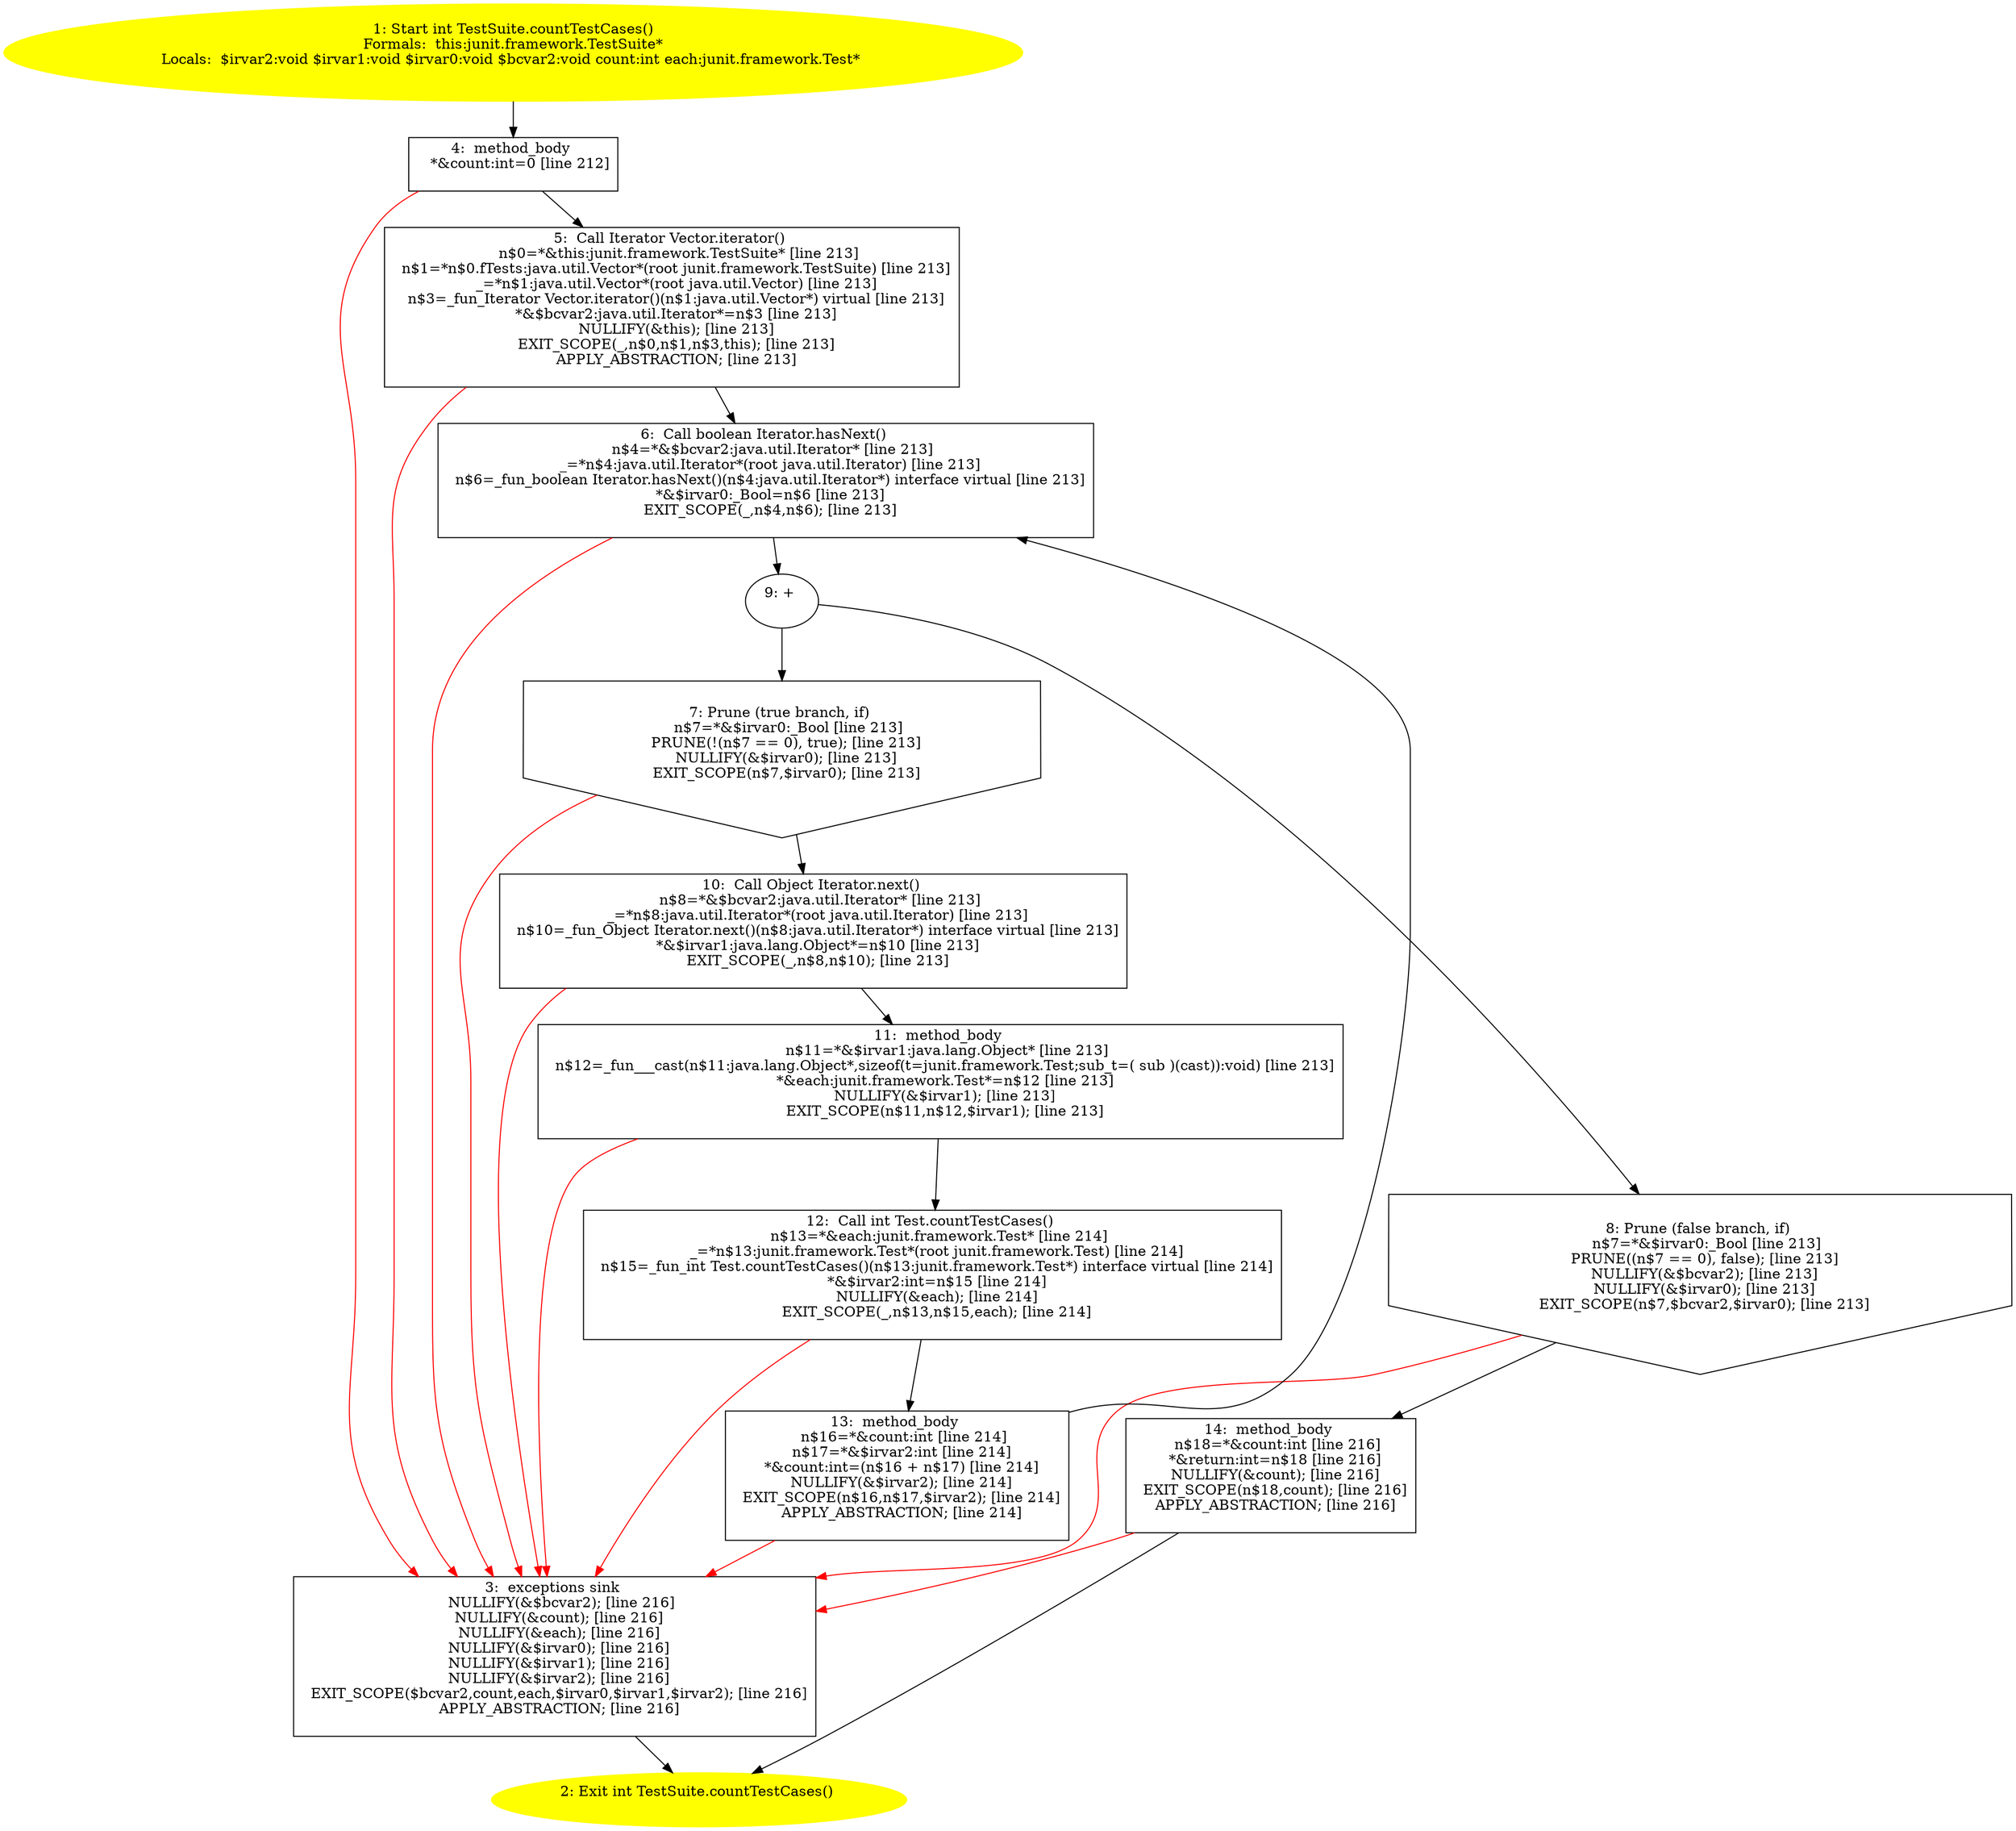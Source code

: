 /* @generated */
digraph cfg {
"junit.framework.TestSuite.countTestCases():int.effc1a91e79edc9635dc63388bf55ffd_1" [label="1: Start int TestSuite.countTestCases()\nFormals:  this:junit.framework.TestSuite*\nLocals:  $irvar2:void $irvar1:void $irvar0:void $bcvar2:void count:int each:junit.framework.Test* \n  " color=yellow style=filled]
	

	 "junit.framework.TestSuite.countTestCases():int.effc1a91e79edc9635dc63388bf55ffd_1" -> "junit.framework.TestSuite.countTestCases():int.effc1a91e79edc9635dc63388bf55ffd_4" ;
"junit.framework.TestSuite.countTestCases():int.effc1a91e79edc9635dc63388bf55ffd_2" [label="2: Exit int TestSuite.countTestCases() \n  " color=yellow style=filled]
	

"junit.framework.TestSuite.countTestCases():int.effc1a91e79edc9635dc63388bf55ffd_3" [label="3:  exceptions sink \n   NULLIFY(&$bcvar2); [line 216]\n  NULLIFY(&count); [line 216]\n  NULLIFY(&each); [line 216]\n  NULLIFY(&$irvar0); [line 216]\n  NULLIFY(&$irvar1); [line 216]\n  NULLIFY(&$irvar2); [line 216]\n  EXIT_SCOPE($bcvar2,count,each,$irvar0,$irvar1,$irvar2); [line 216]\n  APPLY_ABSTRACTION; [line 216]\n " shape="box"]
	

	 "junit.framework.TestSuite.countTestCases():int.effc1a91e79edc9635dc63388bf55ffd_3" -> "junit.framework.TestSuite.countTestCases():int.effc1a91e79edc9635dc63388bf55ffd_2" ;
"junit.framework.TestSuite.countTestCases():int.effc1a91e79edc9635dc63388bf55ffd_4" [label="4:  method_body \n   *&count:int=0 [line 212]\n " shape="box"]
	

	 "junit.framework.TestSuite.countTestCases():int.effc1a91e79edc9635dc63388bf55ffd_4" -> "junit.framework.TestSuite.countTestCases():int.effc1a91e79edc9635dc63388bf55ffd_5" ;
	 "junit.framework.TestSuite.countTestCases():int.effc1a91e79edc9635dc63388bf55ffd_4" -> "junit.framework.TestSuite.countTestCases():int.effc1a91e79edc9635dc63388bf55ffd_3" [color="red" ];
"junit.framework.TestSuite.countTestCases():int.effc1a91e79edc9635dc63388bf55ffd_5" [label="5:  Call Iterator Vector.iterator() \n   n$0=*&this:junit.framework.TestSuite* [line 213]\n  n$1=*n$0.fTests:java.util.Vector*(root junit.framework.TestSuite) [line 213]\n  _=*n$1:java.util.Vector*(root java.util.Vector) [line 213]\n  n$3=_fun_Iterator Vector.iterator()(n$1:java.util.Vector*) virtual [line 213]\n  *&$bcvar2:java.util.Iterator*=n$3 [line 213]\n  NULLIFY(&this); [line 213]\n  EXIT_SCOPE(_,n$0,n$1,n$3,this); [line 213]\n  APPLY_ABSTRACTION; [line 213]\n " shape="box"]
	

	 "junit.framework.TestSuite.countTestCases():int.effc1a91e79edc9635dc63388bf55ffd_5" -> "junit.framework.TestSuite.countTestCases():int.effc1a91e79edc9635dc63388bf55ffd_6" ;
	 "junit.framework.TestSuite.countTestCases():int.effc1a91e79edc9635dc63388bf55ffd_5" -> "junit.framework.TestSuite.countTestCases():int.effc1a91e79edc9635dc63388bf55ffd_3" [color="red" ];
"junit.framework.TestSuite.countTestCases():int.effc1a91e79edc9635dc63388bf55ffd_6" [label="6:  Call boolean Iterator.hasNext() \n   n$4=*&$bcvar2:java.util.Iterator* [line 213]\n  _=*n$4:java.util.Iterator*(root java.util.Iterator) [line 213]\n  n$6=_fun_boolean Iterator.hasNext()(n$4:java.util.Iterator*) interface virtual [line 213]\n  *&$irvar0:_Bool=n$6 [line 213]\n  EXIT_SCOPE(_,n$4,n$6); [line 213]\n " shape="box"]
	

	 "junit.framework.TestSuite.countTestCases():int.effc1a91e79edc9635dc63388bf55ffd_6" -> "junit.framework.TestSuite.countTestCases():int.effc1a91e79edc9635dc63388bf55ffd_9" ;
	 "junit.framework.TestSuite.countTestCases():int.effc1a91e79edc9635dc63388bf55ffd_6" -> "junit.framework.TestSuite.countTestCases():int.effc1a91e79edc9635dc63388bf55ffd_3" [color="red" ];
"junit.framework.TestSuite.countTestCases():int.effc1a91e79edc9635dc63388bf55ffd_7" [label="7: Prune (true branch, if) \n   n$7=*&$irvar0:_Bool [line 213]\n  PRUNE(!(n$7 == 0), true); [line 213]\n  NULLIFY(&$irvar0); [line 213]\n  EXIT_SCOPE(n$7,$irvar0); [line 213]\n " shape="invhouse"]
	

	 "junit.framework.TestSuite.countTestCases():int.effc1a91e79edc9635dc63388bf55ffd_7" -> "junit.framework.TestSuite.countTestCases():int.effc1a91e79edc9635dc63388bf55ffd_10" ;
	 "junit.framework.TestSuite.countTestCases():int.effc1a91e79edc9635dc63388bf55ffd_7" -> "junit.framework.TestSuite.countTestCases():int.effc1a91e79edc9635dc63388bf55ffd_3" [color="red" ];
"junit.framework.TestSuite.countTestCases():int.effc1a91e79edc9635dc63388bf55ffd_8" [label="8: Prune (false branch, if) \n   n$7=*&$irvar0:_Bool [line 213]\n  PRUNE((n$7 == 0), false); [line 213]\n  NULLIFY(&$bcvar2); [line 213]\n  NULLIFY(&$irvar0); [line 213]\n  EXIT_SCOPE(n$7,$bcvar2,$irvar0); [line 213]\n " shape="invhouse"]
	

	 "junit.framework.TestSuite.countTestCases():int.effc1a91e79edc9635dc63388bf55ffd_8" -> "junit.framework.TestSuite.countTestCases():int.effc1a91e79edc9635dc63388bf55ffd_14" ;
	 "junit.framework.TestSuite.countTestCases():int.effc1a91e79edc9635dc63388bf55ffd_8" -> "junit.framework.TestSuite.countTestCases():int.effc1a91e79edc9635dc63388bf55ffd_3" [color="red" ];
"junit.framework.TestSuite.countTestCases():int.effc1a91e79edc9635dc63388bf55ffd_9" [label="9: + \n  " ]
	

	 "junit.framework.TestSuite.countTestCases():int.effc1a91e79edc9635dc63388bf55ffd_9" -> "junit.framework.TestSuite.countTestCases():int.effc1a91e79edc9635dc63388bf55ffd_7" ;
	 "junit.framework.TestSuite.countTestCases():int.effc1a91e79edc9635dc63388bf55ffd_9" -> "junit.framework.TestSuite.countTestCases():int.effc1a91e79edc9635dc63388bf55ffd_8" ;
"junit.framework.TestSuite.countTestCases():int.effc1a91e79edc9635dc63388bf55ffd_10" [label="10:  Call Object Iterator.next() \n   n$8=*&$bcvar2:java.util.Iterator* [line 213]\n  _=*n$8:java.util.Iterator*(root java.util.Iterator) [line 213]\n  n$10=_fun_Object Iterator.next()(n$8:java.util.Iterator*) interface virtual [line 213]\n  *&$irvar1:java.lang.Object*=n$10 [line 213]\n  EXIT_SCOPE(_,n$8,n$10); [line 213]\n " shape="box"]
	

	 "junit.framework.TestSuite.countTestCases():int.effc1a91e79edc9635dc63388bf55ffd_10" -> "junit.framework.TestSuite.countTestCases():int.effc1a91e79edc9635dc63388bf55ffd_11" ;
	 "junit.framework.TestSuite.countTestCases():int.effc1a91e79edc9635dc63388bf55ffd_10" -> "junit.framework.TestSuite.countTestCases():int.effc1a91e79edc9635dc63388bf55ffd_3" [color="red" ];
"junit.framework.TestSuite.countTestCases():int.effc1a91e79edc9635dc63388bf55ffd_11" [label="11:  method_body \n   n$11=*&$irvar1:java.lang.Object* [line 213]\n  n$12=_fun___cast(n$11:java.lang.Object*,sizeof(t=junit.framework.Test;sub_t=( sub )(cast)):void) [line 213]\n  *&each:junit.framework.Test*=n$12 [line 213]\n  NULLIFY(&$irvar1); [line 213]\n  EXIT_SCOPE(n$11,n$12,$irvar1); [line 213]\n " shape="box"]
	

	 "junit.framework.TestSuite.countTestCases():int.effc1a91e79edc9635dc63388bf55ffd_11" -> "junit.framework.TestSuite.countTestCases():int.effc1a91e79edc9635dc63388bf55ffd_12" ;
	 "junit.framework.TestSuite.countTestCases():int.effc1a91e79edc9635dc63388bf55ffd_11" -> "junit.framework.TestSuite.countTestCases():int.effc1a91e79edc9635dc63388bf55ffd_3" [color="red" ];
"junit.framework.TestSuite.countTestCases():int.effc1a91e79edc9635dc63388bf55ffd_12" [label="12:  Call int Test.countTestCases() \n   n$13=*&each:junit.framework.Test* [line 214]\n  _=*n$13:junit.framework.Test*(root junit.framework.Test) [line 214]\n  n$15=_fun_int Test.countTestCases()(n$13:junit.framework.Test*) interface virtual [line 214]\n  *&$irvar2:int=n$15 [line 214]\n  NULLIFY(&each); [line 214]\n  EXIT_SCOPE(_,n$13,n$15,each); [line 214]\n " shape="box"]
	

	 "junit.framework.TestSuite.countTestCases():int.effc1a91e79edc9635dc63388bf55ffd_12" -> "junit.framework.TestSuite.countTestCases():int.effc1a91e79edc9635dc63388bf55ffd_13" ;
	 "junit.framework.TestSuite.countTestCases():int.effc1a91e79edc9635dc63388bf55ffd_12" -> "junit.framework.TestSuite.countTestCases():int.effc1a91e79edc9635dc63388bf55ffd_3" [color="red" ];
"junit.framework.TestSuite.countTestCases():int.effc1a91e79edc9635dc63388bf55ffd_13" [label="13:  method_body \n   n$16=*&count:int [line 214]\n  n$17=*&$irvar2:int [line 214]\n  *&count:int=(n$16 + n$17) [line 214]\n  NULLIFY(&$irvar2); [line 214]\n  EXIT_SCOPE(n$16,n$17,$irvar2); [line 214]\n  APPLY_ABSTRACTION; [line 214]\n " shape="box"]
	

	 "junit.framework.TestSuite.countTestCases():int.effc1a91e79edc9635dc63388bf55ffd_13" -> "junit.framework.TestSuite.countTestCases():int.effc1a91e79edc9635dc63388bf55ffd_6" ;
	 "junit.framework.TestSuite.countTestCases():int.effc1a91e79edc9635dc63388bf55ffd_13" -> "junit.framework.TestSuite.countTestCases():int.effc1a91e79edc9635dc63388bf55ffd_3" [color="red" ];
"junit.framework.TestSuite.countTestCases():int.effc1a91e79edc9635dc63388bf55ffd_14" [label="14:  method_body \n   n$18=*&count:int [line 216]\n  *&return:int=n$18 [line 216]\n  NULLIFY(&count); [line 216]\n  EXIT_SCOPE(n$18,count); [line 216]\n  APPLY_ABSTRACTION; [line 216]\n " shape="box"]
	

	 "junit.framework.TestSuite.countTestCases():int.effc1a91e79edc9635dc63388bf55ffd_14" -> "junit.framework.TestSuite.countTestCases():int.effc1a91e79edc9635dc63388bf55ffd_2" ;
	 "junit.framework.TestSuite.countTestCases():int.effc1a91e79edc9635dc63388bf55ffd_14" -> "junit.framework.TestSuite.countTestCases():int.effc1a91e79edc9635dc63388bf55ffd_3" [color="red" ];
}
